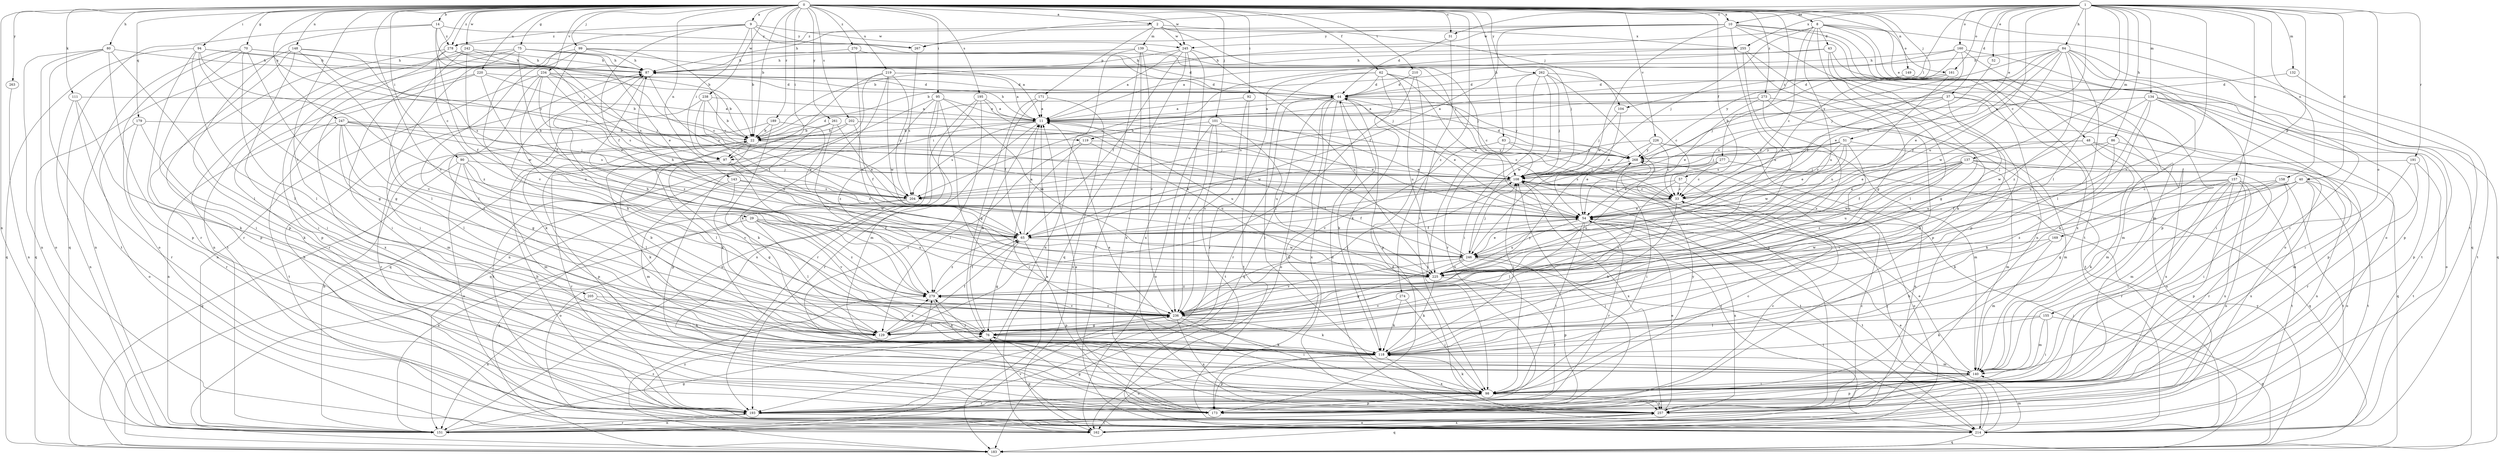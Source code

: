 strict digraph  {
0;
1;
2;
8;
9;
10;
11;
14;
22;
29;
31;
33;
37;
40;
43;
44;
48;
51;
52;
54;
57;
62;
65;
70;
75;
76;
80;
83;
84;
86;
87;
90;
92;
94;
95;
97;
98;
99;
101;
104;
108;
111;
118;
119;
129;
132;
134;
137;
139;
140;
143;
148;
149;
151;
155;
157;
158;
160;
161;
162;
169;
171;
173;
179;
183;
189;
191;
193;
195;
202;
204;
205;
210;
214;
219;
220;
225;
226;
234;
236;
238;
242;
245;
246;
247;
255;
257;
261;
262;
263;
267;
268;
270;
273;
274;
277;
278;
279;
0 -> 2  [label=a];
0 -> 8  [label=a];
0 -> 9  [label=a];
0 -> 10  [label=a];
0 -> 14  [label=b];
0 -> 22  [label=b];
0 -> 29  [label=c];
0 -> 31  [label=c];
0 -> 48  [label=e];
0 -> 57  [label=f];
0 -> 62  [label=f];
0 -> 70  [label=g];
0 -> 75  [label=g];
0 -> 80  [label=h];
0 -> 83  [label=h];
0 -> 90  [label=i];
0 -> 92  [label=i];
0 -> 94  [label=i];
0 -> 95  [label=i];
0 -> 97  [label=i];
0 -> 99  [label=j];
0 -> 101  [label=j];
0 -> 104  [label=j];
0 -> 111  [label=k];
0 -> 143  [label=n];
0 -> 148  [label=n];
0 -> 149  [label=n];
0 -> 151  [label=n];
0 -> 179  [label=q];
0 -> 189  [label=r];
0 -> 195  [label=s];
0 -> 202  [label=s];
0 -> 205  [label=t];
0 -> 210  [label=t];
0 -> 214  [label=t];
0 -> 219  [label=u];
0 -> 220  [label=u];
0 -> 226  [label=v];
0 -> 234  [label=v];
0 -> 236  [label=v];
0 -> 238  [label=w];
0 -> 242  [label=w];
0 -> 245  [label=w];
0 -> 247  [label=x];
0 -> 261  [label=y];
0 -> 262  [label=y];
0 -> 263  [label=y];
0 -> 270  [label=z];
0 -> 273  [label=z];
0 -> 274  [label=z];
0 -> 277  [label=z];
0 -> 278  [label=z];
1 -> 10  [label=a];
1 -> 31  [label=c];
1 -> 33  [label=c];
1 -> 37  [label=d];
1 -> 40  [label=d];
1 -> 51  [label=e];
1 -> 52  [label=e];
1 -> 84  [label=h];
1 -> 86  [label=h];
1 -> 119  [label=l];
1 -> 129  [label=l];
1 -> 132  [label=m];
1 -> 134  [label=m];
1 -> 137  [label=m];
1 -> 155  [label=o];
1 -> 157  [label=o];
1 -> 158  [label=o];
1 -> 160  [label=o];
1 -> 161  [label=o];
1 -> 169  [label=p];
1 -> 191  [label=r];
1 -> 225  [label=u];
1 -> 236  [label=v];
1 -> 255  [label=x];
1 -> 267  [label=y];
2 -> 87  [label=h];
2 -> 104  [label=j];
2 -> 108  [label=j];
2 -> 139  [label=m];
2 -> 171  [label=p];
2 -> 245  [label=w];
2 -> 255  [label=x];
8 -> 22  [label=b];
8 -> 33  [label=c];
8 -> 43  [label=d];
8 -> 76  [label=g];
8 -> 108  [label=j];
8 -> 161  [label=o];
8 -> 162  [label=o];
8 -> 173  [label=p];
8 -> 183  [label=q];
8 -> 225  [label=u];
9 -> 22  [label=b];
9 -> 65  [label=f];
9 -> 97  [label=i];
9 -> 108  [label=j];
9 -> 236  [label=v];
9 -> 245  [label=w];
9 -> 267  [label=y];
9 -> 278  [label=z];
10 -> 65  [label=f];
10 -> 151  [label=n];
10 -> 173  [label=p];
10 -> 214  [label=t];
10 -> 225  [label=u];
10 -> 245  [label=w];
10 -> 246  [label=w];
10 -> 257  [label=x];
10 -> 267  [label=y];
10 -> 278  [label=z];
11 -> 22  [label=b];
11 -> 33  [label=c];
11 -> 54  [label=e];
11 -> 87  [label=h];
11 -> 97  [label=i];
11 -> 193  [label=r];
11 -> 204  [label=s];
11 -> 225  [label=u];
14 -> 22  [label=b];
14 -> 97  [label=i];
14 -> 173  [label=p];
14 -> 183  [label=q];
14 -> 267  [label=y];
14 -> 278  [label=z];
22 -> 44  [label=d];
22 -> 97  [label=i];
22 -> 118  [label=k];
22 -> 129  [label=l];
22 -> 173  [label=p];
22 -> 268  [label=y];
29 -> 65  [label=f];
29 -> 129  [label=l];
29 -> 151  [label=n];
29 -> 225  [label=u];
29 -> 236  [label=v];
29 -> 279  [label=z];
31 -> 44  [label=d];
31 -> 98  [label=i];
33 -> 54  [label=e];
33 -> 65  [label=f];
33 -> 118  [label=k];
37 -> 11  [label=a];
37 -> 22  [label=b];
37 -> 140  [label=m];
37 -> 173  [label=p];
37 -> 204  [label=s];
37 -> 236  [label=v];
40 -> 33  [label=c];
40 -> 65  [label=f];
40 -> 118  [label=k];
40 -> 162  [label=o];
40 -> 214  [label=t];
40 -> 257  [label=x];
40 -> 279  [label=z];
43 -> 11  [label=a];
43 -> 76  [label=g];
43 -> 87  [label=h];
43 -> 129  [label=l];
43 -> 162  [label=o];
44 -> 11  [label=a];
44 -> 54  [label=e];
44 -> 118  [label=k];
44 -> 162  [label=o];
44 -> 173  [label=p];
44 -> 183  [label=q];
44 -> 193  [label=r];
44 -> 257  [label=x];
44 -> 268  [label=y];
48 -> 54  [label=e];
48 -> 140  [label=m];
48 -> 162  [label=o];
48 -> 257  [label=x];
48 -> 268  [label=y];
51 -> 33  [label=c];
51 -> 54  [label=e];
51 -> 108  [label=j];
51 -> 140  [label=m];
51 -> 204  [label=s];
51 -> 225  [label=u];
51 -> 246  [label=w];
51 -> 268  [label=y];
52 -> 54  [label=e];
54 -> 65  [label=f];
54 -> 98  [label=i];
54 -> 129  [label=l];
54 -> 193  [label=r];
54 -> 214  [label=t];
54 -> 225  [label=u];
54 -> 257  [label=x];
57 -> 33  [label=c];
57 -> 162  [label=o];
57 -> 225  [label=u];
57 -> 236  [label=v];
62 -> 33  [label=c];
62 -> 44  [label=d];
62 -> 54  [label=e];
62 -> 98  [label=i];
62 -> 118  [label=k];
62 -> 193  [label=r];
62 -> 225  [label=u];
65 -> 11  [label=a];
65 -> 76  [label=g];
65 -> 87  [label=h];
65 -> 173  [label=p];
65 -> 246  [label=w];
65 -> 279  [label=z];
70 -> 76  [label=g];
70 -> 87  [label=h];
70 -> 98  [label=i];
70 -> 108  [label=j];
70 -> 129  [label=l];
70 -> 151  [label=n];
70 -> 162  [label=o];
75 -> 11  [label=a];
75 -> 54  [label=e];
75 -> 65  [label=f];
75 -> 87  [label=h];
75 -> 98  [label=i];
75 -> 151  [label=n];
75 -> 173  [label=p];
76 -> 11  [label=a];
76 -> 87  [label=h];
76 -> 118  [label=k];
80 -> 87  [label=h];
80 -> 129  [label=l];
80 -> 151  [label=n];
80 -> 162  [label=o];
80 -> 173  [label=p];
80 -> 214  [label=t];
83 -> 33  [label=c];
83 -> 98  [label=i];
83 -> 236  [label=v];
83 -> 268  [label=y];
84 -> 33  [label=c];
84 -> 54  [label=e];
84 -> 87  [label=h];
84 -> 98  [label=i];
84 -> 108  [label=j];
84 -> 129  [label=l];
84 -> 173  [label=p];
84 -> 183  [label=q];
84 -> 246  [label=w];
84 -> 268  [label=y];
84 -> 279  [label=z];
86 -> 118  [label=k];
86 -> 183  [label=q];
86 -> 225  [label=u];
86 -> 268  [label=y];
87 -> 44  [label=d];
87 -> 204  [label=s];
87 -> 279  [label=z];
90 -> 108  [label=j];
90 -> 129  [label=l];
90 -> 140  [label=m];
90 -> 162  [label=o];
90 -> 183  [label=q];
90 -> 236  [label=v];
92 -> 11  [label=a];
92 -> 214  [label=t];
92 -> 236  [label=v];
94 -> 76  [label=g];
94 -> 87  [label=h];
94 -> 129  [label=l];
94 -> 183  [label=q];
94 -> 193  [label=r];
94 -> 268  [label=y];
94 -> 279  [label=z];
95 -> 11  [label=a];
95 -> 140  [label=m];
95 -> 183  [label=q];
95 -> 225  [label=u];
95 -> 236  [label=v];
95 -> 257  [label=x];
95 -> 279  [label=z];
97 -> 118  [label=k];
97 -> 193  [label=r];
97 -> 246  [label=w];
97 -> 279  [label=z];
98 -> 33  [label=c];
98 -> 118  [label=k];
98 -> 173  [label=p];
98 -> 193  [label=r];
98 -> 257  [label=x];
98 -> 268  [label=y];
99 -> 33  [label=c];
99 -> 87  [label=h];
99 -> 98  [label=i];
99 -> 108  [label=j];
99 -> 129  [label=l];
99 -> 225  [label=u];
101 -> 22  [label=b];
101 -> 54  [label=e];
101 -> 162  [label=o];
101 -> 214  [label=t];
101 -> 225  [label=u];
101 -> 236  [label=v];
104 -> 54  [label=e];
104 -> 108  [label=j];
108 -> 33  [label=c];
108 -> 65  [label=f];
108 -> 204  [label=s];
108 -> 214  [label=t];
108 -> 257  [label=x];
111 -> 11  [label=a];
111 -> 118  [label=k];
111 -> 151  [label=n];
111 -> 193  [label=r];
118 -> 108  [label=j];
118 -> 140  [label=m];
118 -> 162  [label=o];
118 -> 173  [label=p];
118 -> 257  [label=x];
118 -> 279  [label=z];
119 -> 98  [label=i];
119 -> 129  [label=l];
119 -> 225  [label=u];
119 -> 268  [label=y];
129 -> 22  [label=b];
129 -> 65  [label=f];
129 -> 279  [label=z];
132 -> 44  [label=d];
132 -> 214  [label=t];
134 -> 11  [label=a];
134 -> 98  [label=i];
134 -> 118  [label=k];
134 -> 129  [label=l];
134 -> 162  [label=o];
134 -> 173  [label=p];
134 -> 225  [label=u];
134 -> 246  [label=w];
137 -> 54  [label=e];
137 -> 65  [label=f];
137 -> 98  [label=i];
137 -> 108  [label=j];
137 -> 140  [label=m];
137 -> 151  [label=n];
137 -> 225  [label=u];
137 -> 246  [label=w];
137 -> 279  [label=z];
139 -> 87  [label=h];
139 -> 108  [label=j];
139 -> 151  [label=n];
139 -> 183  [label=q];
139 -> 236  [label=v];
139 -> 257  [label=x];
140 -> 11  [label=a];
140 -> 54  [label=e];
140 -> 98  [label=i];
140 -> 173  [label=p];
143 -> 54  [label=e];
143 -> 76  [label=g];
143 -> 140  [label=m];
143 -> 204  [label=s];
148 -> 87  [label=h];
148 -> 98  [label=i];
148 -> 173  [label=p];
148 -> 183  [label=q];
148 -> 204  [label=s];
148 -> 236  [label=v];
149 -> 44  [label=d];
149 -> 214  [label=t];
151 -> 22  [label=b];
151 -> 76  [label=g];
151 -> 108  [label=j];
151 -> 193  [label=r];
151 -> 236  [label=v];
155 -> 98  [label=i];
155 -> 118  [label=k];
155 -> 129  [label=l];
155 -> 140  [label=m];
155 -> 183  [label=q];
157 -> 98  [label=i];
157 -> 118  [label=k];
157 -> 151  [label=n];
157 -> 173  [label=p];
157 -> 193  [label=r];
157 -> 204  [label=s];
157 -> 214  [label=t];
157 -> 236  [label=v];
157 -> 257  [label=x];
158 -> 33  [label=c];
158 -> 76  [label=g];
158 -> 140  [label=m];
158 -> 193  [label=r];
158 -> 214  [label=t];
160 -> 22  [label=b];
160 -> 65  [label=f];
160 -> 87  [label=h];
160 -> 98  [label=i];
160 -> 140  [label=m];
160 -> 268  [label=y];
161 -> 44  [label=d];
161 -> 54  [label=e];
161 -> 108  [label=j];
161 -> 225  [label=u];
162 -> 11  [label=a];
162 -> 87  [label=h];
162 -> 108  [label=j];
162 -> 257  [label=x];
169 -> 118  [label=k];
169 -> 140  [label=m];
169 -> 246  [label=w];
171 -> 11  [label=a];
171 -> 65  [label=f];
171 -> 76  [label=g];
171 -> 162  [label=o];
173 -> 11  [label=a];
173 -> 76  [label=g];
179 -> 118  [label=k];
179 -> 162  [label=o];
179 -> 193  [label=r];
179 -> 119  [label=b];
183 -> 108  [label=j];
183 -> 268  [label=y];
183 -> 279  [label=z];
189 -> 22  [label=b];
189 -> 54  [label=e];
189 -> 118  [label=k];
189 -> 193  [label=r];
191 -> 108  [label=j];
191 -> 140  [label=m];
191 -> 193  [label=r];
191 -> 214  [label=t];
193 -> 22  [label=b];
193 -> 33  [label=c];
193 -> 151  [label=n];
193 -> 214  [label=t];
195 -> 11  [label=a];
195 -> 98  [label=i];
195 -> 151  [label=n];
195 -> 193  [label=r];
195 -> 246  [label=w];
202 -> 22  [label=b];
202 -> 65  [label=f];
202 -> 108  [label=j];
202 -> 214  [label=t];
204 -> 162  [label=o];
204 -> 183  [label=q];
205 -> 118  [label=k];
205 -> 151  [label=n];
205 -> 236  [label=v];
210 -> 44  [label=d];
210 -> 129  [label=l];
210 -> 173  [label=p];
214 -> 44  [label=d];
214 -> 54  [label=e];
214 -> 76  [label=g];
214 -> 108  [label=j];
214 -> 140  [label=m];
214 -> 183  [label=q];
214 -> 279  [label=z];
219 -> 11  [label=a];
219 -> 44  [label=d];
219 -> 118  [label=k];
219 -> 151  [label=n];
219 -> 183  [label=q];
219 -> 204  [label=s];
219 -> 246  [label=w];
220 -> 22  [label=b];
220 -> 44  [label=d];
220 -> 65  [label=f];
220 -> 193  [label=r];
220 -> 257  [label=x];
225 -> 118  [label=k];
225 -> 193  [label=r];
225 -> 279  [label=z];
226 -> 33  [label=c];
226 -> 54  [label=e];
226 -> 65  [label=f];
226 -> 140  [label=m];
226 -> 151  [label=n];
226 -> 268  [label=y];
234 -> 22  [label=b];
234 -> 44  [label=d];
234 -> 54  [label=e];
234 -> 108  [label=j];
234 -> 129  [label=l];
234 -> 151  [label=n];
234 -> 204  [label=s];
234 -> 225  [label=u];
236 -> 76  [label=g];
236 -> 98  [label=i];
236 -> 108  [label=j];
236 -> 118  [label=k];
236 -> 129  [label=l];
236 -> 257  [label=x];
236 -> 268  [label=y];
236 -> 279  [label=z];
238 -> 11  [label=a];
238 -> 22  [label=b];
238 -> 65  [label=f];
238 -> 118  [label=k];
238 -> 225  [label=u];
242 -> 87  [label=h];
242 -> 129  [label=l];
242 -> 204  [label=s];
242 -> 214  [label=t];
242 -> 246  [label=w];
245 -> 11  [label=a];
245 -> 65  [label=f];
245 -> 87  [label=h];
245 -> 214  [label=t];
245 -> 225  [label=u];
245 -> 236  [label=v];
245 -> 257  [label=x];
246 -> 11  [label=a];
246 -> 54  [label=e];
246 -> 76  [label=g];
246 -> 108  [label=j];
246 -> 173  [label=p];
246 -> 214  [label=t];
246 -> 225  [label=u];
246 -> 236  [label=v];
247 -> 22  [label=b];
247 -> 76  [label=g];
247 -> 108  [label=j];
247 -> 129  [label=l];
247 -> 140  [label=m];
247 -> 151  [label=n];
247 -> 204  [label=s];
247 -> 214  [label=t];
255 -> 87  [label=h];
255 -> 118  [label=k];
255 -> 173  [label=p];
255 -> 204  [label=s];
255 -> 225  [label=u];
257 -> 33  [label=c];
257 -> 44  [label=d];
257 -> 54  [label=e];
257 -> 162  [label=o];
257 -> 183  [label=q];
261 -> 22  [label=b];
261 -> 54  [label=e];
261 -> 173  [label=p];
261 -> 279  [label=z];
262 -> 33  [label=c];
262 -> 44  [label=d];
262 -> 98  [label=i];
262 -> 108  [label=j];
262 -> 193  [label=r];
262 -> 246  [label=w];
262 -> 257  [label=x];
263 -> 151  [label=n];
267 -> 204  [label=s];
268 -> 44  [label=d];
268 -> 98  [label=i];
268 -> 108  [label=j];
270 -> 44  [label=d];
270 -> 87  [label=h];
270 -> 225  [label=u];
273 -> 11  [label=a];
273 -> 54  [label=e];
273 -> 118  [label=k];
273 -> 204  [label=s];
273 -> 214  [label=t];
273 -> 236  [label=v];
274 -> 98  [label=i];
274 -> 118  [label=k];
274 -> 236  [label=v];
277 -> 33  [label=c];
277 -> 54  [label=e];
277 -> 108  [label=j];
277 -> 183  [label=q];
277 -> 204  [label=s];
278 -> 33  [label=c];
278 -> 65  [label=f];
278 -> 87  [label=h];
278 -> 98  [label=i];
278 -> 193  [label=r];
279 -> 65  [label=f];
279 -> 87  [label=h];
279 -> 118  [label=k];
279 -> 236  [label=v];
}
